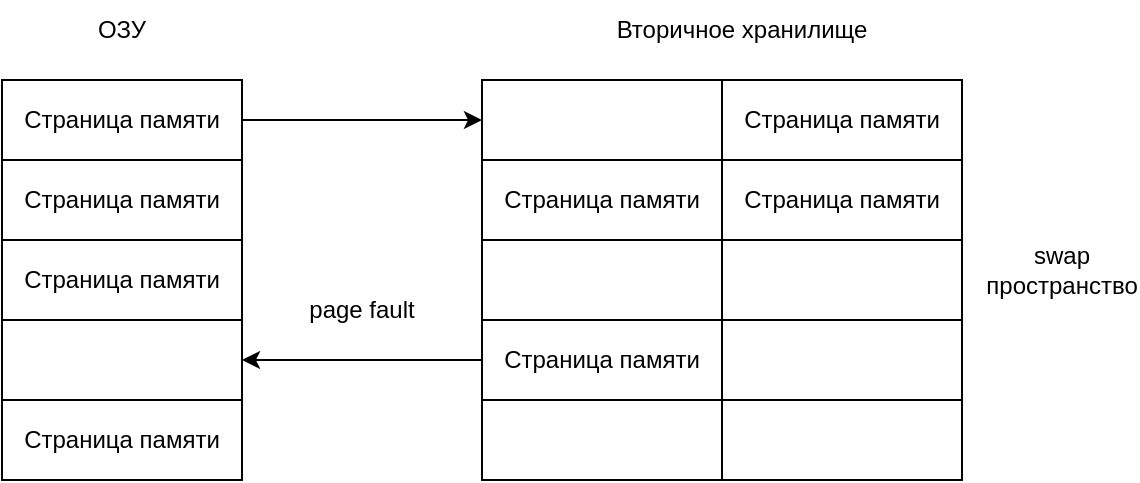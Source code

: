 <mxfile version="16.0.3" type="device"><diagram id="c8eK3LdOOaXxlfuA94wP" name="Page-1"><mxGraphModel dx="1410" dy="793" grid="1" gridSize="10" guides="1" tooltips="1" connect="1" arrows="1" fold="1" page="1" pageScale="1" pageWidth="850" pageHeight="1100" math="0" shadow="0"><root><mxCell id="0"/><mxCell id="1" parent="0"/><mxCell id="bQPd4q1jEN58b6tvhtEN-1" value="Страница памяти" style="rounded=0;whiteSpace=wrap;html=1;" vertex="1" parent="1"><mxGeometry x="80" y="120" width="120" height="40" as="geometry"/></mxCell><mxCell id="bQPd4q1jEN58b6tvhtEN-2" value="Страница памяти&lt;br&gt;" style="rounded=0;whiteSpace=wrap;html=1;" vertex="1" parent="1"><mxGeometry x="80" y="160" width="120" height="40" as="geometry"/></mxCell><mxCell id="bQPd4q1jEN58b6tvhtEN-3" value="Страница памяти&lt;br&gt;" style="rounded=0;whiteSpace=wrap;html=1;" vertex="1" parent="1"><mxGeometry x="80" y="200" width="120" height="40" as="geometry"/></mxCell><mxCell id="bQPd4q1jEN58b6tvhtEN-4" value="" style="rounded=0;whiteSpace=wrap;html=1;" vertex="1" parent="1"><mxGeometry x="80" y="240" width="120" height="40" as="geometry"/></mxCell><mxCell id="bQPd4q1jEN58b6tvhtEN-5" value="Страница памяти&lt;br&gt;" style="rounded=0;whiteSpace=wrap;html=1;" vertex="1" parent="1"><mxGeometry x="80" y="280" width="120" height="40" as="geometry"/></mxCell><mxCell id="bQPd4q1jEN58b6tvhtEN-6" value="ОЗУ" style="text;html=1;strokeColor=none;fillColor=none;align=center;verticalAlign=middle;whiteSpace=wrap;rounded=0;" vertex="1" parent="1"><mxGeometry x="110" y="80" width="60" height="30" as="geometry"/></mxCell><mxCell id="bQPd4q1jEN58b6tvhtEN-8" value="" style="rounded=0;whiteSpace=wrap;html=1;" vertex="1" parent="1"><mxGeometry x="320" y="120" width="120" height="40" as="geometry"/></mxCell><mxCell id="bQPd4q1jEN58b6tvhtEN-9" value="Страница памяти" style="rounded=0;whiteSpace=wrap;html=1;" vertex="1" parent="1"><mxGeometry x="440" y="120" width="120" height="40" as="geometry"/></mxCell><mxCell id="bQPd4q1jEN58b6tvhtEN-10" value="Страница памяти" style="rounded=0;whiteSpace=wrap;html=1;" vertex="1" parent="1"><mxGeometry x="320" y="160" width="120" height="40" as="geometry"/></mxCell><mxCell id="bQPd4q1jEN58b6tvhtEN-11" value="Страница памяти" style="rounded=0;whiteSpace=wrap;html=1;" vertex="1" parent="1"><mxGeometry x="440" y="160" width="120" height="40" as="geometry"/></mxCell><mxCell id="bQPd4q1jEN58b6tvhtEN-12" value="" style="rounded=0;whiteSpace=wrap;html=1;" vertex="1" parent="1"><mxGeometry x="320" y="200" width="120" height="40" as="geometry"/></mxCell><mxCell id="bQPd4q1jEN58b6tvhtEN-13" value="" style="rounded=0;whiteSpace=wrap;html=1;" vertex="1" parent="1"><mxGeometry x="440" y="200" width="120" height="40" as="geometry"/></mxCell><mxCell id="bQPd4q1jEN58b6tvhtEN-14" value="Страница памяти" style="rounded=0;whiteSpace=wrap;html=1;" vertex="1" parent="1"><mxGeometry x="320" y="240" width="120" height="40" as="geometry"/></mxCell><mxCell id="bQPd4q1jEN58b6tvhtEN-15" value="" style="rounded=0;whiteSpace=wrap;html=1;" vertex="1" parent="1"><mxGeometry x="440" y="240" width="120" height="40" as="geometry"/></mxCell><mxCell id="bQPd4q1jEN58b6tvhtEN-16" value="" style="rounded=0;whiteSpace=wrap;html=1;" vertex="1" parent="1"><mxGeometry x="320" y="280" width="120" height="40" as="geometry"/></mxCell><mxCell id="bQPd4q1jEN58b6tvhtEN-17" value="" style="rounded=0;whiteSpace=wrap;html=1;" vertex="1" parent="1"><mxGeometry x="440" y="280" width="120" height="40" as="geometry"/></mxCell><mxCell id="bQPd4q1jEN58b6tvhtEN-18" value="swap &lt;br&gt;&lt;div&gt;пространство&lt;/div&gt;" style="text;html=1;strokeColor=none;fillColor=none;align=center;verticalAlign=middle;whiteSpace=wrap;rounded=0;" vertex="1" parent="1"><mxGeometry x="580" y="200" width="60" height="30" as="geometry"/></mxCell><mxCell id="bQPd4q1jEN58b6tvhtEN-19" value="Вторичное хранилище" style="text;html=1;strokeColor=none;fillColor=none;align=center;verticalAlign=middle;whiteSpace=wrap;rounded=0;" vertex="1" parent="1"><mxGeometry x="380" y="80" width="140" height="30" as="geometry"/></mxCell><mxCell id="bQPd4q1jEN58b6tvhtEN-20" value="" style="endArrow=classic;html=1;rounded=0;exitX=1;exitY=0.5;exitDx=0;exitDy=0;entryX=0;entryY=0.5;entryDx=0;entryDy=0;" edge="1" parent="1" source="bQPd4q1jEN58b6tvhtEN-1" target="bQPd4q1jEN58b6tvhtEN-8"><mxGeometry width="50" height="50" relative="1" as="geometry"><mxPoint x="400" y="430" as="sourcePoint"/><mxPoint x="450" y="380" as="targetPoint"/></mxGeometry></mxCell><mxCell id="bQPd4q1jEN58b6tvhtEN-21" value="" style="endArrow=classic;html=1;rounded=0;exitX=0;exitY=0.5;exitDx=0;exitDy=0;entryX=1;entryY=0.5;entryDx=0;entryDy=0;" edge="1" parent="1" source="bQPd4q1jEN58b6tvhtEN-14" target="bQPd4q1jEN58b6tvhtEN-4"><mxGeometry width="50" height="50" relative="1" as="geometry"><mxPoint x="400" y="430" as="sourcePoint"/><mxPoint x="450" y="380" as="targetPoint"/></mxGeometry></mxCell><mxCell id="bQPd4q1jEN58b6tvhtEN-22" value="page fault" style="text;html=1;strokeColor=none;fillColor=none;align=center;verticalAlign=middle;whiteSpace=wrap;rounded=0;" vertex="1" parent="1"><mxGeometry x="230" y="220" width="60" height="30" as="geometry"/></mxCell></root></mxGraphModel></diagram></mxfile>